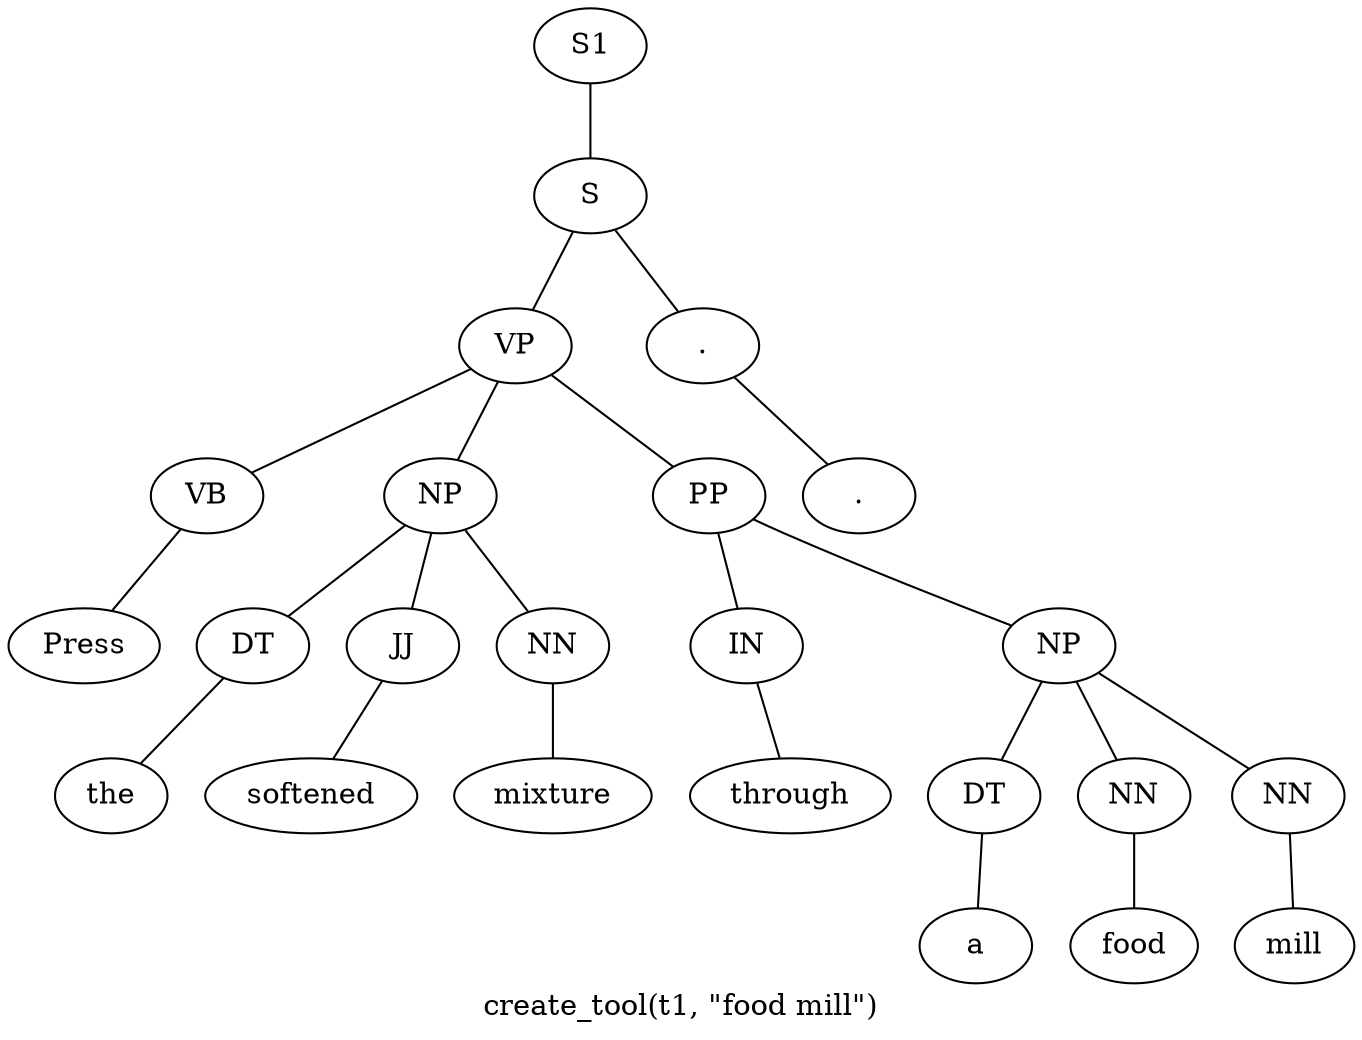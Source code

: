 graph SyntaxGraph {
	label = "create_tool(t1, \"food mill\")";
	Node0 [label="S1"];
	Node1 [label="S"];
	Node2 [label="VP"];
	Node3 [label="VB"];
	Node4 [label="Press"];
	Node5 [label="NP"];
	Node6 [label="DT"];
	Node7 [label="the"];
	Node8 [label="JJ"];
	Node9 [label="softened"];
	Node10 [label="NN"];
	Node11 [label="mixture"];
	Node12 [label="PP"];
	Node13 [label="IN"];
	Node14 [label="through"];
	Node15 [label="NP"];
	Node16 [label="DT"];
	Node17 [label="a"];
	Node18 [label="NN"];
	Node19 [label="food"];
	Node20 [label="NN"];
	Node21 [label="mill"];
	Node22 [label="."];
	Node23 [label="."];

	Node0 -- Node1;
	Node1 -- Node2;
	Node1 -- Node22;
	Node2 -- Node3;
	Node2 -- Node5;
	Node2 -- Node12;
	Node3 -- Node4;
	Node5 -- Node6;
	Node5 -- Node8;
	Node5 -- Node10;
	Node6 -- Node7;
	Node8 -- Node9;
	Node10 -- Node11;
	Node12 -- Node13;
	Node12 -- Node15;
	Node13 -- Node14;
	Node15 -- Node16;
	Node15 -- Node18;
	Node15 -- Node20;
	Node16 -- Node17;
	Node18 -- Node19;
	Node20 -- Node21;
	Node22 -- Node23;
}